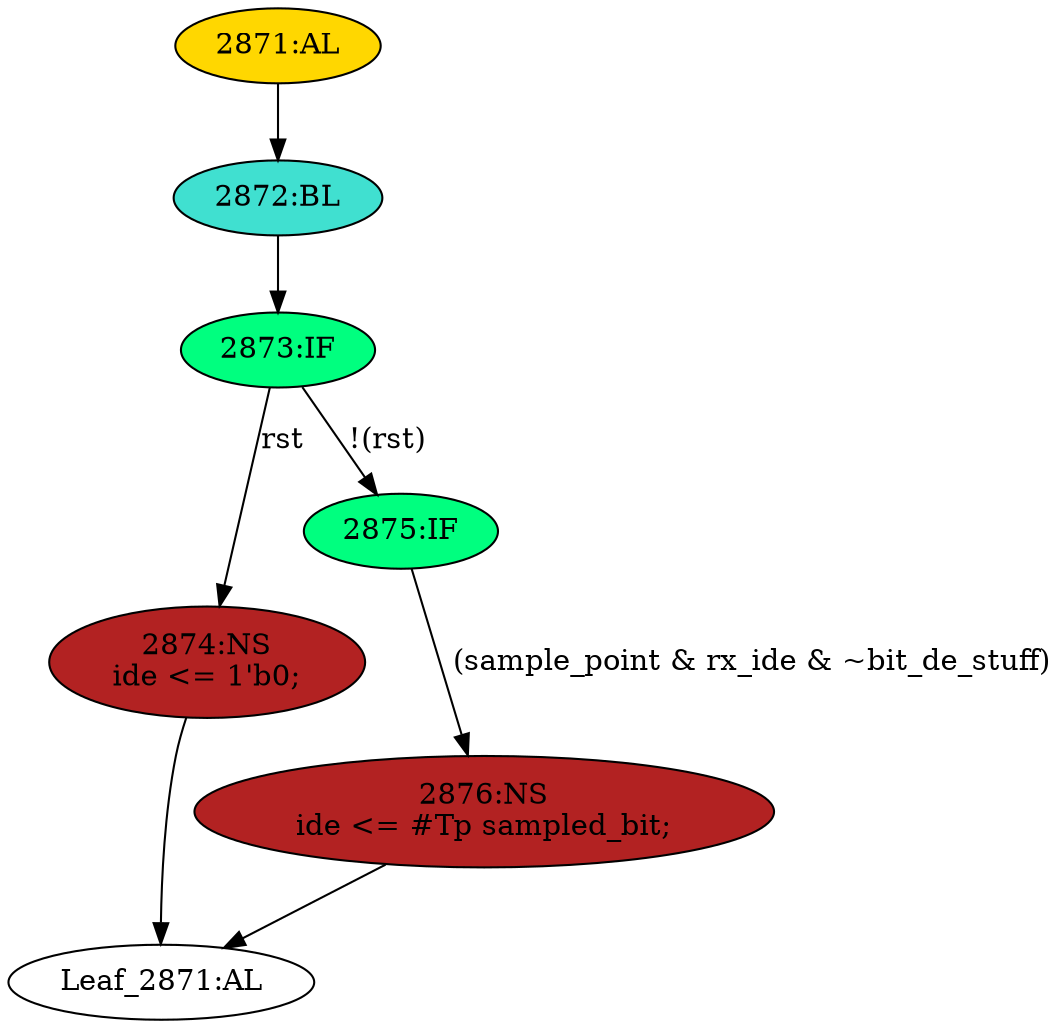 strict digraph "" {
	node [label="\N"];
	"2871:AL"	 [ast="<pyverilog.vparser.ast.Always object at 0x7f44f6932ed0>",
		clk_sens=True,
		fillcolor=gold,
		label="2871:AL",
		sens="['clk', 'rst']",
		statements="[]",
		style=filled,
		typ=Always,
		use_var="['rst', 'sample_point', 'bit_de_stuff', 'sampled_bit', 'rx_ide']"];
	"2872:BL"	 [ast="<pyverilog.vparser.ast.Block object at 0x7f44f6925090>",
		fillcolor=turquoise,
		label="2872:BL",
		statements="[]",
		style=filled,
		typ=Block];
	"2871:AL" -> "2872:BL"	 [cond="[]",
		lineno=None];
	"2873:IF"	 [ast="<pyverilog.vparser.ast.IfStatement object at 0x7f44f69250d0>",
		fillcolor=springgreen,
		label="2873:IF",
		statements="[]",
		style=filled,
		typ=IfStatement];
	"2874:NS"	 [ast="<pyverilog.vparser.ast.NonblockingSubstitution object at 0x7f44f6925490>",
		fillcolor=firebrick,
		label="2874:NS
ide <= 1'b0;",
		statements="[<pyverilog.vparser.ast.NonblockingSubstitution object at 0x7f44f6925490>]",
		style=filled,
		typ=NonblockingSubstitution];
	"2873:IF" -> "2874:NS"	 [cond="['rst']",
		label=rst,
		lineno=2873];
	"2875:IF"	 [ast="<pyverilog.vparser.ast.IfStatement object at 0x7f44f6925110>",
		fillcolor=springgreen,
		label="2875:IF",
		statements="[]",
		style=filled,
		typ=IfStatement];
	"2873:IF" -> "2875:IF"	 [cond="['rst']",
		label="!(rst)",
		lineno=2873];
	"Leaf_2871:AL"	 [def_var="['ide']",
		label="Leaf_2871:AL"];
	"2874:NS" -> "Leaf_2871:AL"	 [cond="[]",
		lineno=None];
	"2876:NS"	 [ast="<pyverilog.vparser.ast.NonblockingSubstitution object at 0x7f44f6925150>",
		fillcolor=firebrick,
		label="2876:NS
ide <= #Tp sampled_bit;",
		statements="[<pyverilog.vparser.ast.NonblockingSubstitution object at 0x7f44f6925150>]",
		style=filled,
		typ=NonblockingSubstitution];
	"2875:IF" -> "2876:NS"	 [cond="['sample_point', 'rx_ide', 'bit_de_stuff']",
		label="(sample_point & rx_ide & ~bit_de_stuff)",
		lineno=2875];
	"2876:NS" -> "Leaf_2871:AL"	 [cond="[]",
		lineno=None];
	"2872:BL" -> "2873:IF"	 [cond="[]",
		lineno=None];
}
